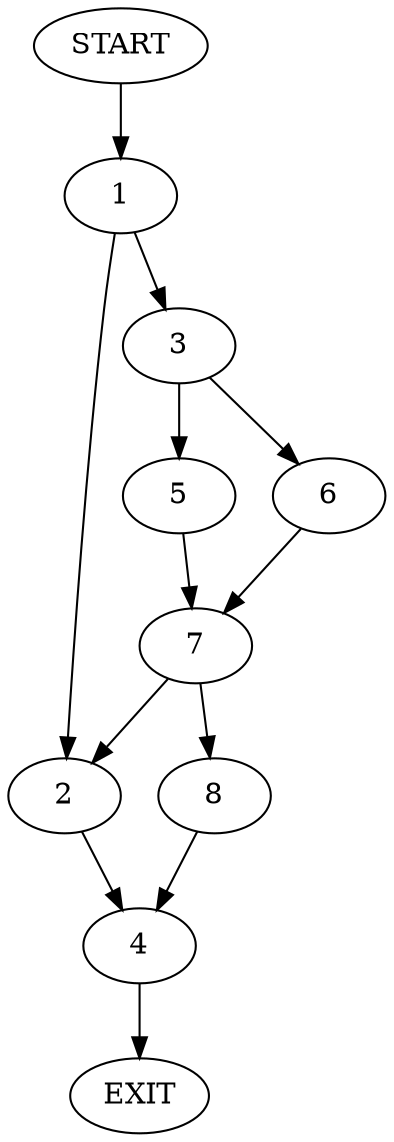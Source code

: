 digraph {
0 [label="START"]
9 [label="EXIT"]
0 -> 1
1 -> 2
1 -> 3
2 -> 4
3 -> 5
3 -> 6
6 -> 7
5 -> 7
7 -> 8
7 -> 2
8 -> 4
4 -> 9
}
